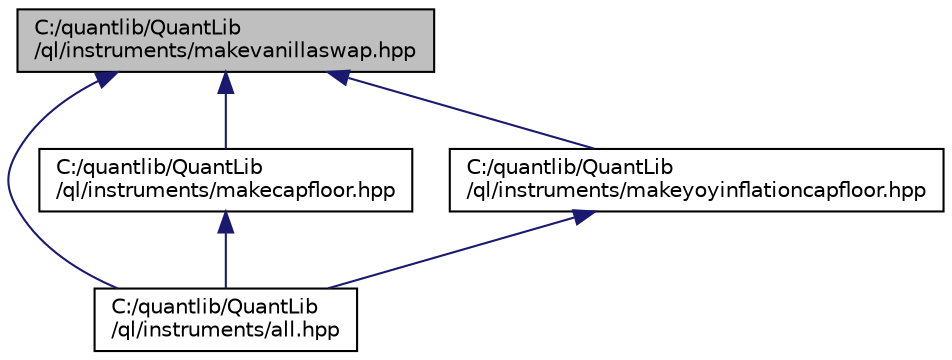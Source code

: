 digraph "C:/quantlib/QuantLib/ql/instruments/makevanillaswap.hpp"
{
  edge [fontname="Helvetica",fontsize="10",labelfontname="Helvetica",labelfontsize="10"];
  node [fontname="Helvetica",fontsize="10",shape=record];
  Node1 [label="C:/quantlib/QuantLib\l/ql/instruments/makevanillaswap.hpp",height=0.2,width=0.4,color="black", fillcolor="grey75", style="filled", fontcolor="black"];
  Node1 -> Node2 [dir="back",color="midnightblue",fontsize="10",style="solid"];
  Node2 [label="C:/quantlib/QuantLib\l/ql/instruments/all.hpp",height=0.2,width=0.4,color="black", fillcolor="white", style="filled",URL="$all_8hpp_source.html"];
  Node1 -> Node3 [dir="back",color="midnightblue",fontsize="10",style="solid"];
  Node3 [label="C:/quantlib/QuantLib\l/ql/instruments/makecapfloor.hpp",height=0.2,width=0.4,color="black", fillcolor="white", style="filled",URL="$makecapfloor_8hpp.html",tooltip="Helper class to instantiate standard market cap/floor. "];
  Node3 -> Node2 [dir="back",color="midnightblue",fontsize="10",style="solid"];
  Node1 -> Node4 [dir="back",color="midnightblue",fontsize="10",style="solid"];
  Node4 [label="C:/quantlib/QuantLib\l/ql/instruments/makeyoyinflationcapfloor.hpp",height=0.2,width=0.4,color="black", fillcolor="white", style="filled",URL="$makeyoyinflationcapfloor_8hpp_source.html"];
  Node4 -> Node2 [dir="back",color="midnightblue",fontsize="10",style="solid"];
}
